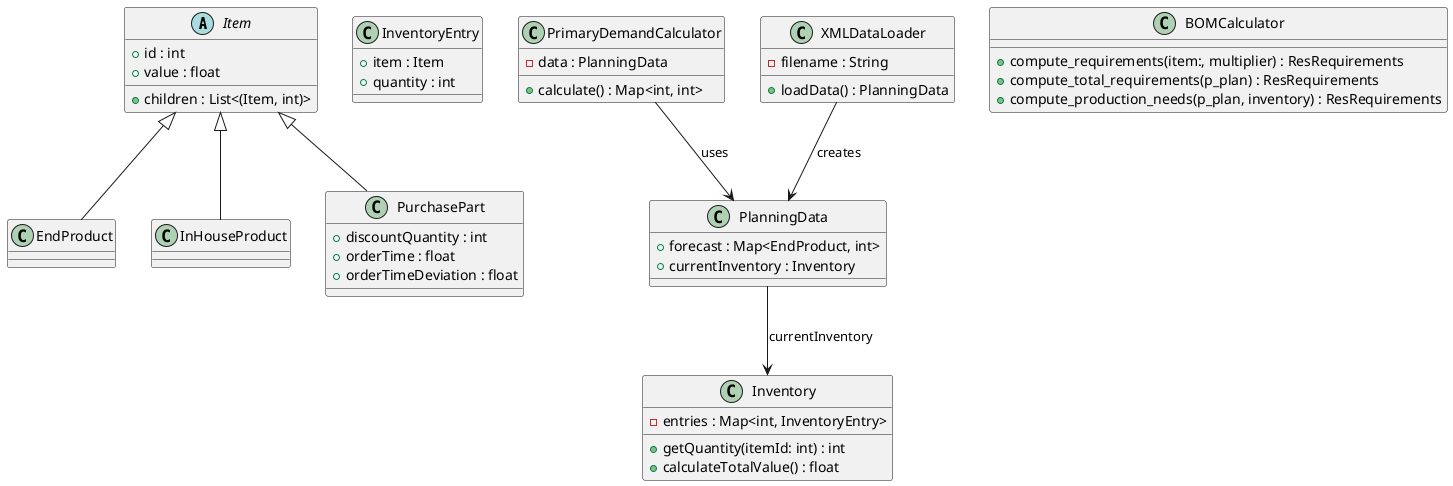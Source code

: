 @startuml
' Abstrakte Basisklasse für Items inklusive BOM-Struktur
abstract class Item {
  + id : int
  + value : float
  + children : List<(Item, int)>
}

class EndProduct extends Item
class InHouseProduct extends Item
class PurchasePart extends Item {
  + discountQuantity : int
  + orderTime : float
  + orderTimeDeviation : float
}

' InventoryEntry: Verknüpft ein Item mit dem Lagerbestand
class InventoryEntry {
  + item : Item
  + quantity : int
}

' ResourceCounter verwaltet eine Zuordnung von Item-ID zu InventoryEntry
class Inventory {
  - entries : Map<int, InventoryEntry>
  + getQuantity(itemId: int) : int
  + calculateTotalValue() : float
}

' PlanningData fasst periodenspezifische Daten zusammen
class PlanningData {
  + forecast : Map<EndProduct, int>
  + currentInventory : Inventory
}

' PrimaryDemandCalculator berechnet den primären Bedarf basierend auf Forecast und Lagerbestand
class PrimaryDemandCalculator {
  - data : PlanningData
  + calculate() : Map<int, int>
}

' BOMCalculator berechnet den Materialbedarf anhand der BOM-Struktur
class BOMCalculator {
  + compute_requirements(item:, multiplier) : ResRequirements
  + compute_total_requirements(p_plan) : ResRequirements
  + compute_production_needs(p_plan, inventory) : ResRequirements
}

' XMLDataLoader lädt Planungsdaten aus einer XML-Datei
class XMLDataLoader {
  - filename : String
  + loadData() : PlanningData
}

PlanningData --> Inventory : "currentInventory"
PrimaryDemandCalculator --> PlanningData : "uses"
XMLDataLoader --> PlanningData : "creates"
@enduml